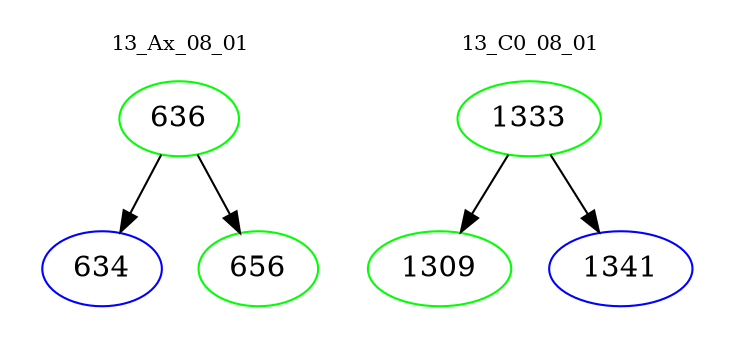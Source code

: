 digraph{
subgraph cluster_0 {
color = white
label = "13_Ax_08_01";
fontsize=10;
T0_636 [label="636", color="green"]
T0_636 -> T0_634 [color="black"]
T0_634 [label="634", color="blue"]
T0_636 -> T0_656 [color="black"]
T0_656 [label="656", color="green"]
}
subgraph cluster_1 {
color = white
label = "13_C0_08_01";
fontsize=10;
T1_1333 [label="1333", color="green"]
T1_1333 -> T1_1309 [color="black"]
T1_1309 [label="1309", color="green"]
T1_1333 -> T1_1341 [color="black"]
T1_1341 [label="1341", color="blue"]
}
}
